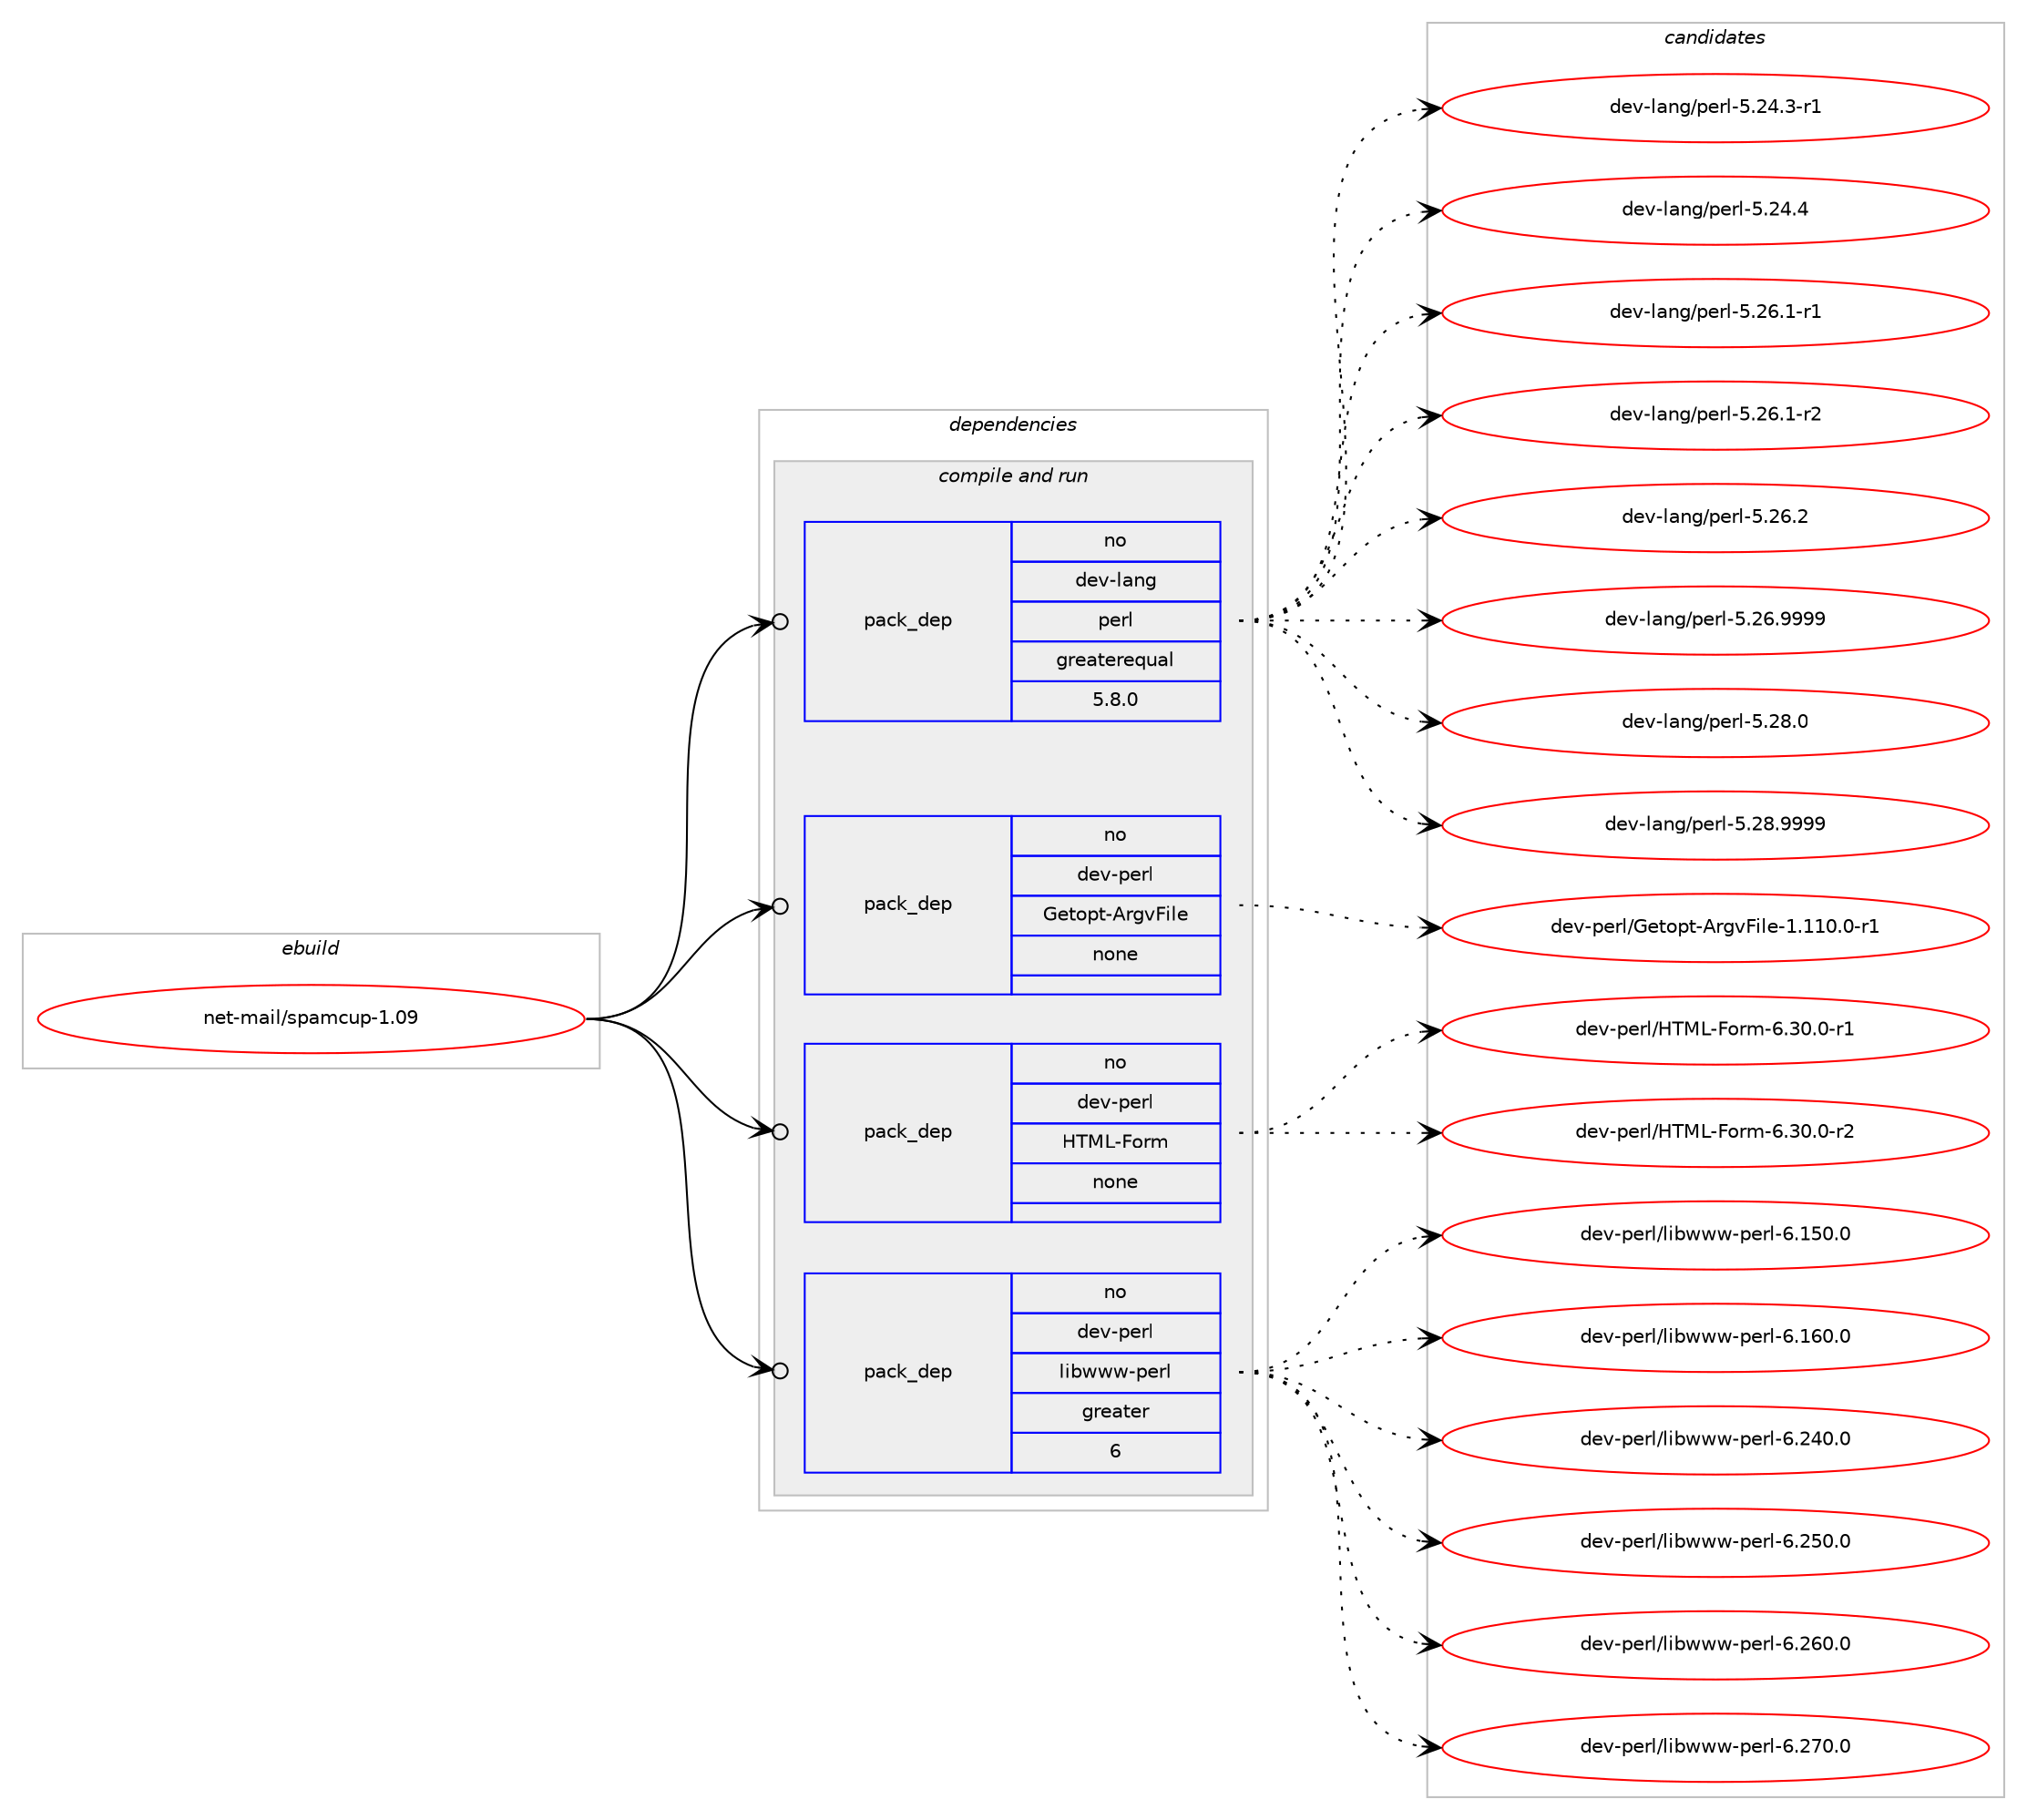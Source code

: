 digraph prolog {

# *************
# Graph options
# *************

newrank=true;
concentrate=true;
compound=true;
graph [rankdir=LR,fontname=Helvetica,fontsize=10,ranksep=1.5];#, ranksep=2.5, nodesep=0.2];
edge  [arrowhead=vee];
node  [fontname=Helvetica,fontsize=10];

# **********
# The ebuild
# **********

subgraph cluster_leftcol {
color=gray;
rank=same;
label=<<i>ebuild</i>>;
id [label="net-mail/spamcup-1.09", color=red, width=4, href="../net-mail/spamcup-1.09.svg"];
}

# ****************
# The dependencies
# ****************

subgraph cluster_midcol {
color=gray;
label=<<i>dependencies</i>>;
subgraph cluster_compile {
fillcolor="#eeeeee";
style=filled;
label=<<i>compile</i>>;
}
subgraph cluster_compileandrun {
fillcolor="#eeeeee";
style=filled;
label=<<i>compile and run</i>>;
subgraph pack1190473 {
dependency1665249 [label=<<TABLE BORDER="0" CELLBORDER="1" CELLSPACING="0" CELLPADDING="4" WIDTH="220"><TR><TD ROWSPAN="6" CELLPADDING="30">pack_dep</TD></TR><TR><TD WIDTH="110">no</TD></TR><TR><TD>dev-lang</TD></TR><TR><TD>perl</TD></TR><TR><TD>greaterequal</TD></TR><TR><TD>5.8.0</TD></TR></TABLE>>, shape=none, color=blue];
}
id:e -> dependency1665249:w [weight=20,style="solid",arrowhead="odotvee"];
subgraph pack1190474 {
dependency1665250 [label=<<TABLE BORDER="0" CELLBORDER="1" CELLSPACING="0" CELLPADDING="4" WIDTH="220"><TR><TD ROWSPAN="6" CELLPADDING="30">pack_dep</TD></TR><TR><TD WIDTH="110">no</TD></TR><TR><TD>dev-perl</TD></TR><TR><TD>Getopt-ArgvFile</TD></TR><TR><TD>none</TD></TR><TR><TD></TD></TR></TABLE>>, shape=none, color=blue];
}
id:e -> dependency1665250:w [weight=20,style="solid",arrowhead="odotvee"];
subgraph pack1190475 {
dependency1665251 [label=<<TABLE BORDER="0" CELLBORDER="1" CELLSPACING="0" CELLPADDING="4" WIDTH="220"><TR><TD ROWSPAN="6" CELLPADDING="30">pack_dep</TD></TR><TR><TD WIDTH="110">no</TD></TR><TR><TD>dev-perl</TD></TR><TR><TD>HTML-Form</TD></TR><TR><TD>none</TD></TR><TR><TD></TD></TR></TABLE>>, shape=none, color=blue];
}
id:e -> dependency1665251:w [weight=20,style="solid",arrowhead="odotvee"];
subgraph pack1190476 {
dependency1665252 [label=<<TABLE BORDER="0" CELLBORDER="1" CELLSPACING="0" CELLPADDING="4" WIDTH="220"><TR><TD ROWSPAN="6" CELLPADDING="30">pack_dep</TD></TR><TR><TD WIDTH="110">no</TD></TR><TR><TD>dev-perl</TD></TR><TR><TD>libwww-perl</TD></TR><TR><TD>greater</TD></TR><TR><TD>6</TD></TR></TABLE>>, shape=none, color=blue];
}
id:e -> dependency1665252:w [weight=20,style="solid",arrowhead="odotvee"];
}
subgraph cluster_run {
fillcolor="#eeeeee";
style=filled;
label=<<i>run</i>>;
}
}

# **************
# The candidates
# **************

subgraph cluster_choices {
rank=same;
color=gray;
label=<<i>candidates</i>>;

subgraph choice1190473 {
color=black;
nodesep=1;
choice100101118451089711010347112101114108455346505246514511449 [label="dev-lang/perl-5.24.3-r1", color=red, width=4,href="../dev-lang/perl-5.24.3-r1.svg"];
choice10010111845108971101034711210111410845534650524652 [label="dev-lang/perl-5.24.4", color=red, width=4,href="../dev-lang/perl-5.24.4.svg"];
choice100101118451089711010347112101114108455346505446494511449 [label="dev-lang/perl-5.26.1-r1", color=red, width=4,href="../dev-lang/perl-5.26.1-r1.svg"];
choice100101118451089711010347112101114108455346505446494511450 [label="dev-lang/perl-5.26.1-r2", color=red, width=4,href="../dev-lang/perl-5.26.1-r2.svg"];
choice10010111845108971101034711210111410845534650544650 [label="dev-lang/perl-5.26.2", color=red, width=4,href="../dev-lang/perl-5.26.2.svg"];
choice10010111845108971101034711210111410845534650544657575757 [label="dev-lang/perl-5.26.9999", color=red, width=4,href="../dev-lang/perl-5.26.9999.svg"];
choice10010111845108971101034711210111410845534650564648 [label="dev-lang/perl-5.28.0", color=red, width=4,href="../dev-lang/perl-5.28.0.svg"];
choice10010111845108971101034711210111410845534650564657575757 [label="dev-lang/perl-5.28.9999", color=red, width=4,href="../dev-lang/perl-5.28.9999.svg"];
dependency1665249:e -> choice100101118451089711010347112101114108455346505246514511449:w [style=dotted,weight="100"];
dependency1665249:e -> choice10010111845108971101034711210111410845534650524652:w [style=dotted,weight="100"];
dependency1665249:e -> choice100101118451089711010347112101114108455346505446494511449:w [style=dotted,weight="100"];
dependency1665249:e -> choice100101118451089711010347112101114108455346505446494511450:w [style=dotted,weight="100"];
dependency1665249:e -> choice10010111845108971101034711210111410845534650544650:w [style=dotted,weight="100"];
dependency1665249:e -> choice10010111845108971101034711210111410845534650544657575757:w [style=dotted,weight="100"];
dependency1665249:e -> choice10010111845108971101034711210111410845534650564648:w [style=dotted,weight="100"];
dependency1665249:e -> choice10010111845108971101034711210111410845534650564657575757:w [style=dotted,weight="100"];
}
subgraph choice1190474 {
color=black;
nodesep=1;
choice10010111845112101114108477110111611111211645651141031187010510810145494649494846484511449 [label="dev-perl/Getopt-ArgvFile-1.110.0-r1", color=red, width=4,href="../dev-perl/Getopt-ArgvFile-1.110.0-r1.svg"];
dependency1665250:e -> choice10010111845112101114108477110111611111211645651141031187010510810145494649494846484511449:w [style=dotted,weight="100"];
}
subgraph choice1190475 {
color=black;
nodesep=1;
choice1001011184511210111410847728477764570111114109455446514846484511449 [label="dev-perl/HTML-Form-6.30.0-r1", color=red, width=4,href="../dev-perl/HTML-Form-6.30.0-r1.svg"];
choice1001011184511210111410847728477764570111114109455446514846484511450 [label="dev-perl/HTML-Form-6.30.0-r2", color=red, width=4,href="../dev-perl/HTML-Form-6.30.0-r2.svg"];
dependency1665251:e -> choice1001011184511210111410847728477764570111114109455446514846484511449:w [style=dotted,weight="100"];
dependency1665251:e -> choice1001011184511210111410847728477764570111114109455446514846484511450:w [style=dotted,weight="100"];
}
subgraph choice1190476 {
color=black;
nodesep=1;
choice100101118451121011141084710810598119119119451121011141084554464953484648 [label="dev-perl/libwww-perl-6.150.0", color=red, width=4,href="../dev-perl/libwww-perl-6.150.0.svg"];
choice100101118451121011141084710810598119119119451121011141084554464954484648 [label="dev-perl/libwww-perl-6.160.0", color=red, width=4,href="../dev-perl/libwww-perl-6.160.0.svg"];
choice100101118451121011141084710810598119119119451121011141084554465052484648 [label="dev-perl/libwww-perl-6.240.0", color=red, width=4,href="../dev-perl/libwww-perl-6.240.0.svg"];
choice100101118451121011141084710810598119119119451121011141084554465053484648 [label="dev-perl/libwww-perl-6.250.0", color=red, width=4,href="../dev-perl/libwww-perl-6.250.0.svg"];
choice100101118451121011141084710810598119119119451121011141084554465054484648 [label="dev-perl/libwww-perl-6.260.0", color=red, width=4,href="../dev-perl/libwww-perl-6.260.0.svg"];
choice100101118451121011141084710810598119119119451121011141084554465055484648 [label="dev-perl/libwww-perl-6.270.0", color=red, width=4,href="../dev-perl/libwww-perl-6.270.0.svg"];
dependency1665252:e -> choice100101118451121011141084710810598119119119451121011141084554464953484648:w [style=dotted,weight="100"];
dependency1665252:e -> choice100101118451121011141084710810598119119119451121011141084554464954484648:w [style=dotted,weight="100"];
dependency1665252:e -> choice100101118451121011141084710810598119119119451121011141084554465052484648:w [style=dotted,weight="100"];
dependency1665252:e -> choice100101118451121011141084710810598119119119451121011141084554465053484648:w [style=dotted,weight="100"];
dependency1665252:e -> choice100101118451121011141084710810598119119119451121011141084554465054484648:w [style=dotted,weight="100"];
dependency1665252:e -> choice100101118451121011141084710810598119119119451121011141084554465055484648:w [style=dotted,weight="100"];
}
}

}
